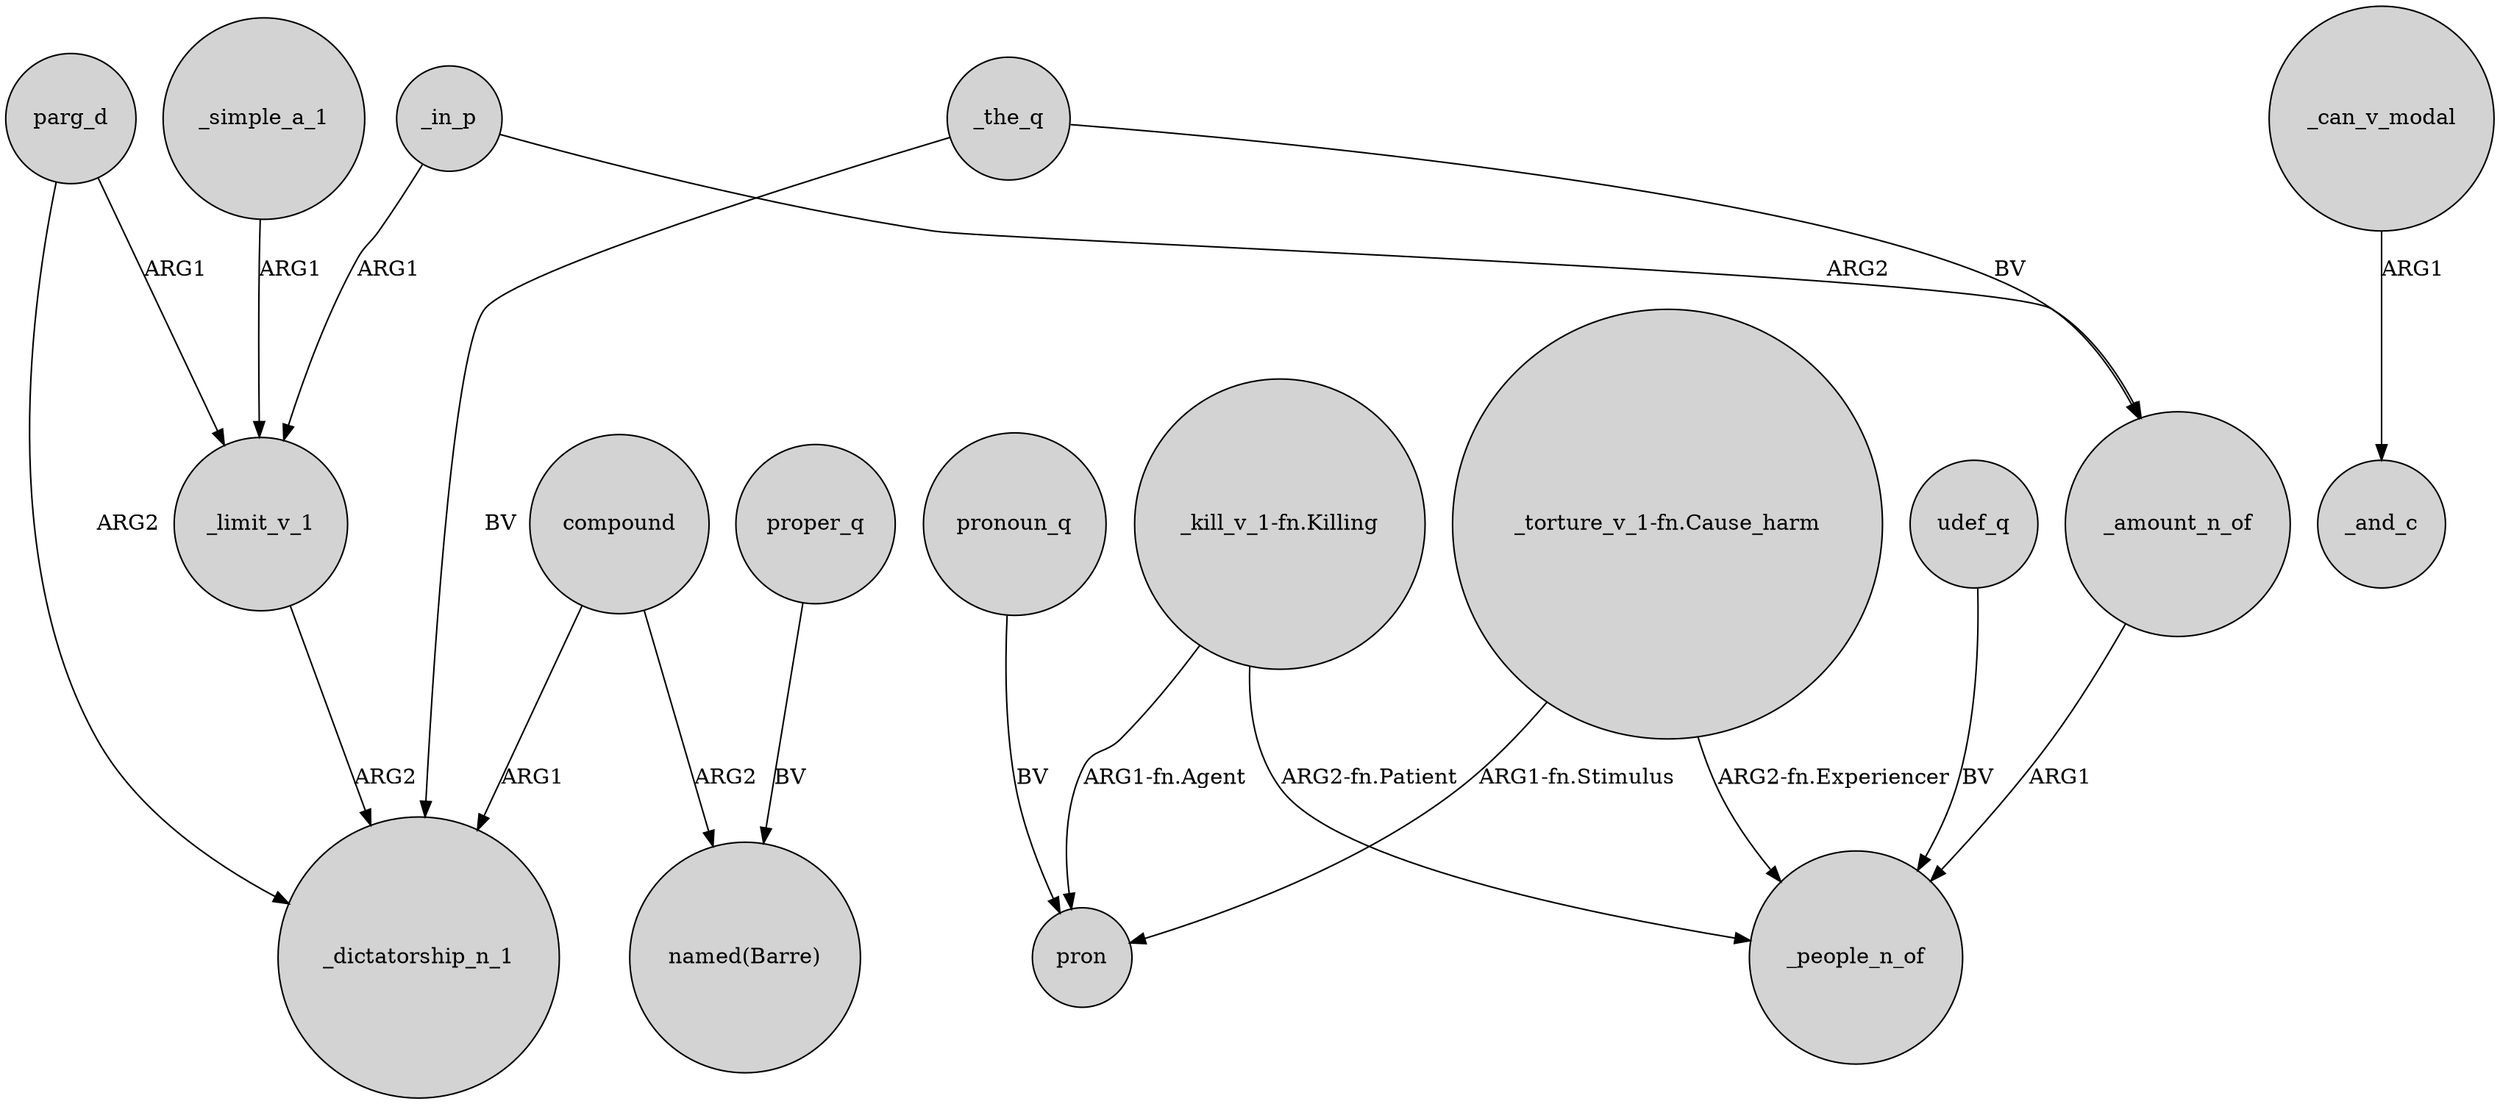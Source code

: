 digraph {
	node [shape=circle style=filled]
	parg_d -> _limit_v_1 [label=ARG1]
	parg_d -> _dictatorship_n_1 [label=ARG2]
	"_kill_v_1-fn.Killing" -> pron [label="ARG1-fn.Agent"]
	_the_q -> _amount_n_of [label=BV]
	_in_p -> _limit_v_1 [label=ARG1]
	"_torture_v_1-fn.Cause_harm" -> pron [label="ARG1-fn.Stimulus"]
	_in_p -> _amount_n_of [label=ARG2]
	_amount_n_of -> _people_n_of [label=ARG1]
	proper_q -> "named(Barre)" [label=BV]
	_limit_v_1 -> _dictatorship_n_1 [label=ARG2]
	"_torture_v_1-fn.Cause_harm" -> _people_n_of [label="ARG2-fn.Experiencer"]
	pronoun_q -> pron [label=BV]
	udef_q -> _people_n_of [label=BV]
	_the_q -> _dictatorship_n_1 [label=BV]
	compound -> _dictatorship_n_1 [label=ARG1]
	_can_v_modal -> _and_c [label=ARG1]
	"_kill_v_1-fn.Killing" -> _people_n_of [label="ARG2-fn.Patient"]
	compound -> "named(Barre)" [label=ARG2]
	_simple_a_1 -> _limit_v_1 [label=ARG1]
}
